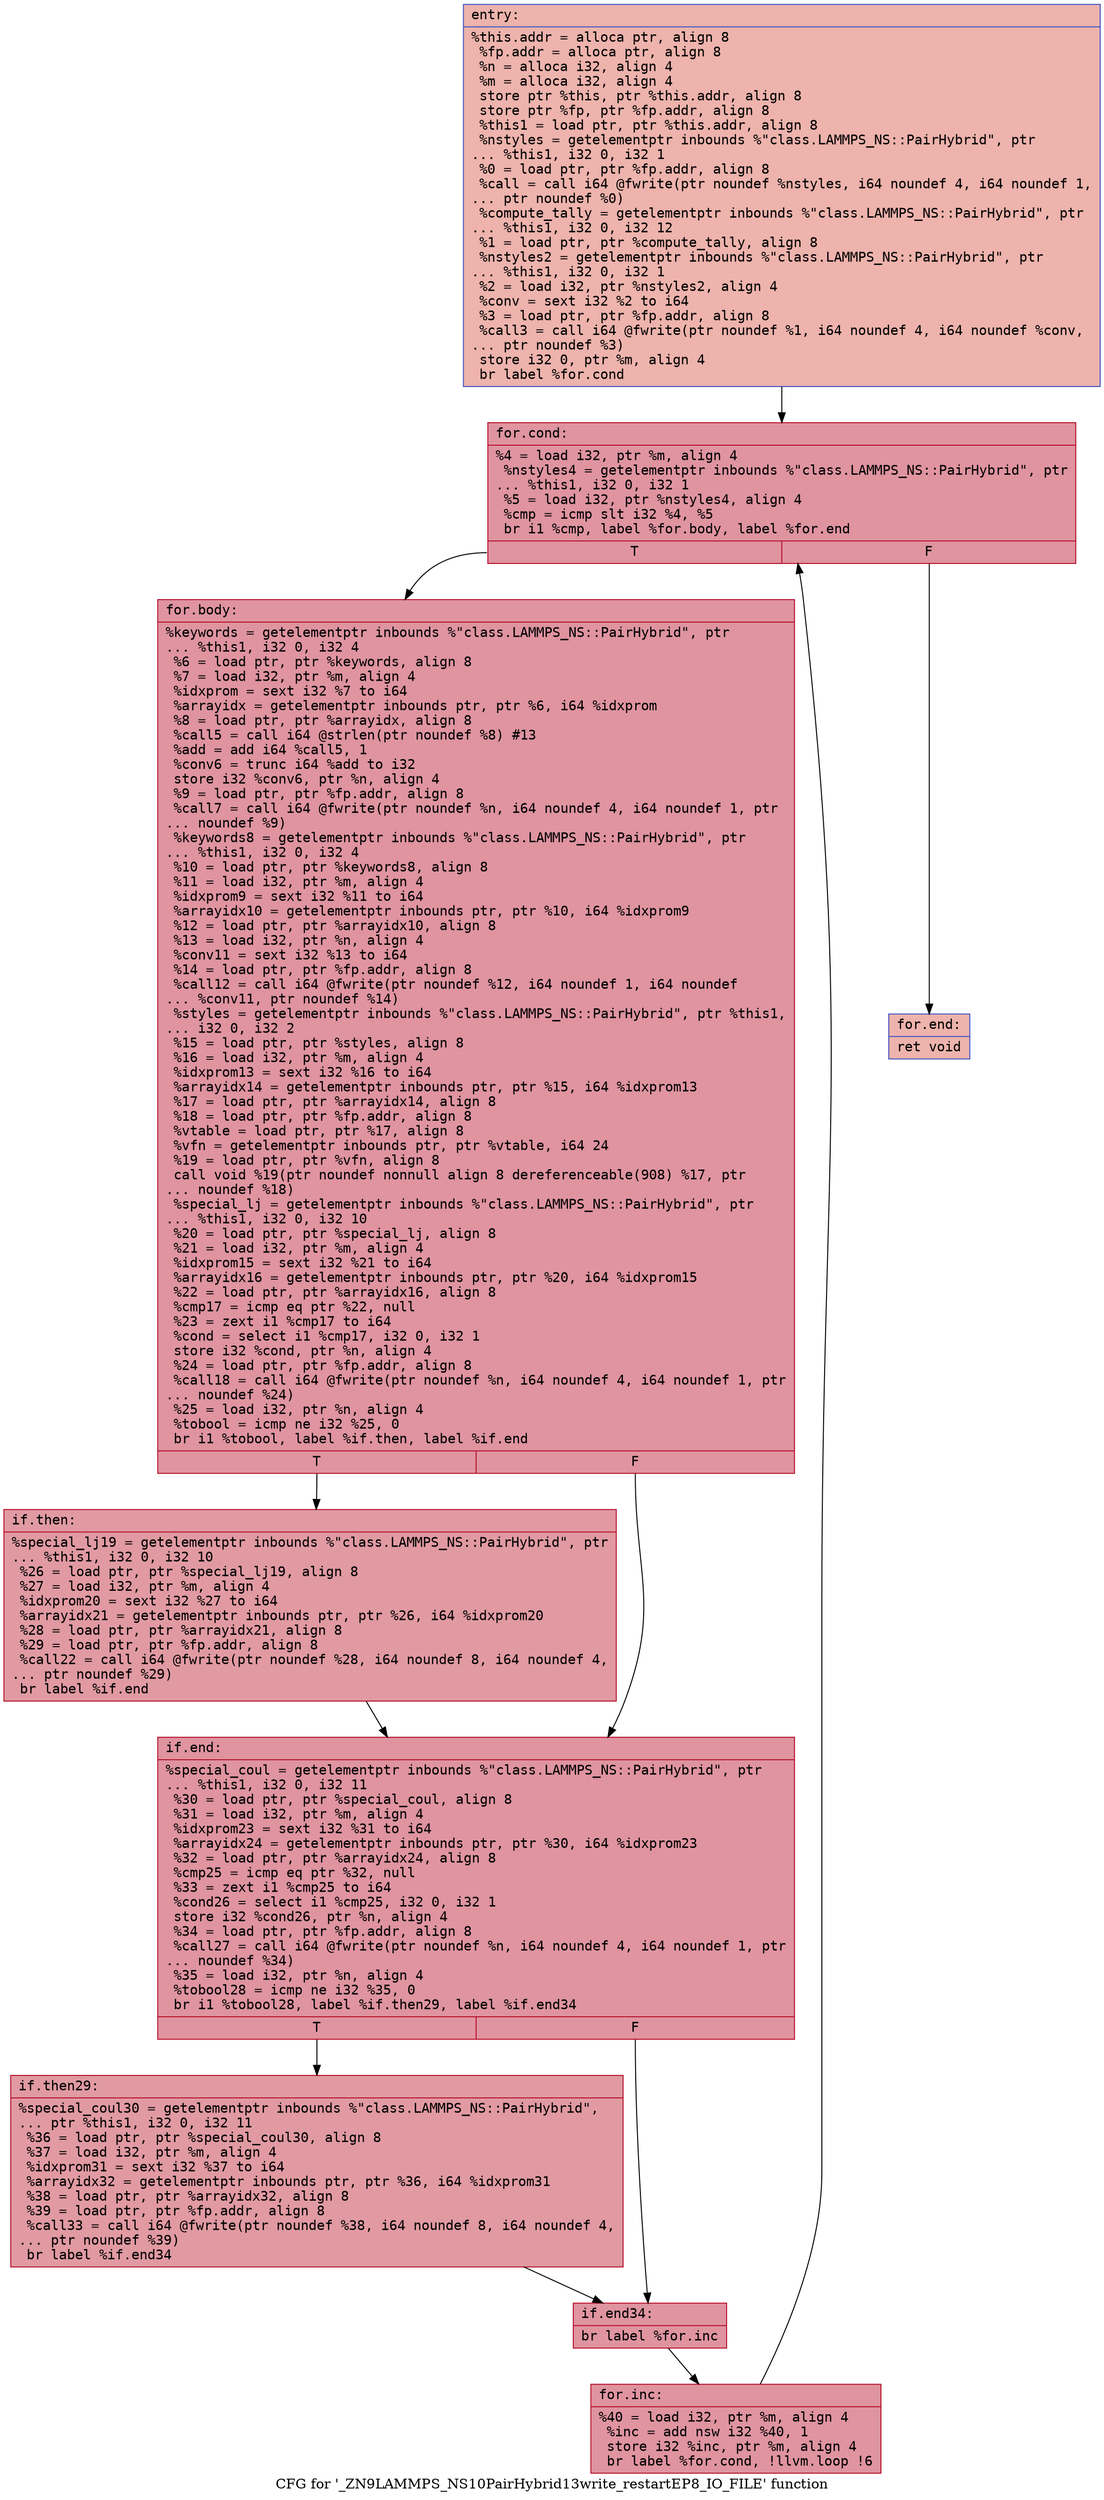 digraph "CFG for '_ZN9LAMMPS_NS10PairHybrid13write_restartEP8_IO_FILE' function" {
	label="CFG for '_ZN9LAMMPS_NS10PairHybrid13write_restartEP8_IO_FILE' function";

	Node0x55975a6fc780 [shape=record,color="#3d50c3ff", style=filled, fillcolor="#d6524470" fontname="Courier",label="{entry:\l|  %this.addr = alloca ptr, align 8\l  %fp.addr = alloca ptr, align 8\l  %n = alloca i32, align 4\l  %m = alloca i32, align 4\l  store ptr %this, ptr %this.addr, align 8\l  store ptr %fp, ptr %fp.addr, align 8\l  %this1 = load ptr, ptr %this.addr, align 8\l  %nstyles = getelementptr inbounds %\"class.LAMMPS_NS::PairHybrid\", ptr\l... %this1, i32 0, i32 1\l  %0 = load ptr, ptr %fp.addr, align 8\l  %call = call i64 @fwrite(ptr noundef %nstyles, i64 noundef 4, i64 noundef 1,\l... ptr noundef %0)\l  %compute_tally = getelementptr inbounds %\"class.LAMMPS_NS::PairHybrid\", ptr\l... %this1, i32 0, i32 12\l  %1 = load ptr, ptr %compute_tally, align 8\l  %nstyles2 = getelementptr inbounds %\"class.LAMMPS_NS::PairHybrid\", ptr\l... %this1, i32 0, i32 1\l  %2 = load i32, ptr %nstyles2, align 4\l  %conv = sext i32 %2 to i64\l  %3 = load ptr, ptr %fp.addr, align 8\l  %call3 = call i64 @fwrite(ptr noundef %1, i64 noundef 4, i64 noundef %conv,\l... ptr noundef %3)\l  store i32 0, ptr %m, align 4\l  br label %for.cond\l}"];
	Node0x55975a6fc780 -> Node0x55975a7061d0[tooltip="entry -> for.cond\nProbability 100.00%" ];
	Node0x55975a7061d0 [shape=record,color="#b70d28ff", style=filled, fillcolor="#b70d2870" fontname="Courier",label="{for.cond:\l|  %4 = load i32, ptr %m, align 4\l  %nstyles4 = getelementptr inbounds %\"class.LAMMPS_NS::PairHybrid\", ptr\l... %this1, i32 0, i32 1\l  %5 = load i32, ptr %nstyles4, align 4\l  %cmp = icmp slt i32 %4, %5\l  br i1 %cmp, label %for.body, label %for.end\l|{<s0>T|<s1>F}}"];
	Node0x55975a7061d0:s0 -> Node0x55975a706510[tooltip="for.cond -> for.body\nProbability 96.88%" ];
	Node0x55975a7061d0:s1 -> Node0x55975a706590[tooltip="for.cond -> for.end\nProbability 3.12%" ];
	Node0x55975a706510 [shape=record,color="#b70d28ff", style=filled, fillcolor="#b70d2870" fontname="Courier",label="{for.body:\l|  %keywords = getelementptr inbounds %\"class.LAMMPS_NS::PairHybrid\", ptr\l... %this1, i32 0, i32 4\l  %6 = load ptr, ptr %keywords, align 8\l  %7 = load i32, ptr %m, align 4\l  %idxprom = sext i32 %7 to i64\l  %arrayidx = getelementptr inbounds ptr, ptr %6, i64 %idxprom\l  %8 = load ptr, ptr %arrayidx, align 8\l  %call5 = call i64 @strlen(ptr noundef %8) #13\l  %add = add i64 %call5, 1\l  %conv6 = trunc i64 %add to i32\l  store i32 %conv6, ptr %n, align 4\l  %9 = load ptr, ptr %fp.addr, align 8\l  %call7 = call i64 @fwrite(ptr noundef %n, i64 noundef 4, i64 noundef 1, ptr\l... noundef %9)\l  %keywords8 = getelementptr inbounds %\"class.LAMMPS_NS::PairHybrid\", ptr\l... %this1, i32 0, i32 4\l  %10 = load ptr, ptr %keywords8, align 8\l  %11 = load i32, ptr %m, align 4\l  %idxprom9 = sext i32 %11 to i64\l  %arrayidx10 = getelementptr inbounds ptr, ptr %10, i64 %idxprom9\l  %12 = load ptr, ptr %arrayidx10, align 8\l  %13 = load i32, ptr %n, align 4\l  %conv11 = sext i32 %13 to i64\l  %14 = load ptr, ptr %fp.addr, align 8\l  %call12 = call i64 @fwrite(ptr noundef %12, i64 noundef 1, i64 noundef\l... %conv11, ptr noundef %14)\l  %styles = getelementptr inbounds %\"class.LAMMPS_NS::PairHybrid\", ptr %this1,\l... i32 0, i32 2\l  %15 = load ptr, ptr %styles, align 8\l  %16 = load i32, ptr %m, align 4\l  %idxprom13 = sext i32 %16 to i64\l  %arrayidx14 = getelementptr inbounds ptr, ptr %15, i64 %idxprom13\l  %17 = load ptr, ptr %arrayidx14, align 8\l  %18 = load ptr, ptr %fp.addr, align 8\l  %vtable = load ptr, ptr %17, align 8\l  %vfn = getelementptr inbounds ptr, ptr %vtable, i64 24\l  %19 = load ptr, ptr %vfn, align 8\l  call void %19(ptr noundef nonnull align 8 dereferenceable(908) %17, ptr\l... noundef %18)\l  %special_lj = getelementptr inbounds %\"class.LAMMPS_NS::PairHybrid\", ptr\l... %this1, i32 0, i32 10\l  %20 = load ptr, ptr %special_lj, align 8\l  %21 = load i32, ptr %m, align 4\l  %idxprom15 = sext i32 %21 to i64\l  %arrayidx16 = getelementptr inbounds ptr, ptr %20, i64 %idxprom15\l  %22 = load ptr, ptr %arrayidx16, align 8\l  %cmp17 = icmp eq ptr %22, null\l  %23 = zext i1 %cmp17 to i64\l  %cond = select i1 %cmp17, i32 0, i32 1\l  store i32 %cond, ptr %n, align 4\l  %24 = load ptr, ptr %fp.addr, align 8\l  %call18 = call i64 @fwrite(ptr noundef %n, i64 noundef 4, i64 noundef 1, ptr\l... noundef %24)\l  %25 = load i32, ptr %n, align 4\l  %tobool = icmp ne i32 %25, 0\l  br i1 %tobool, label %if.then, label %if.end\l|{<s0>T|<s1>F}}"];
	Node0x55975a706510:s0 -> Node0x55975a7089d0[tooltip="for.body -> if.then\nProbability 62.50%" ];
	Node0x55975a706510:s1 -> Node0x55975a708a40[tooltip="for.body -> if.end\nProbability 37.50%" ];
	Node0x55975a7089d0 [shape=record,color="#b70d28ff", style=filled, fillcolor="#bb1b2c70" fontname="Courier",label="{if.then:\l|  %special_lj19 = getelementptr inbounds %\"class.LAMMPS_NS::PairHybrid\", ptr\l... %this1, i32 0, i32 10\l  %26 = load ptr, ptr %special_lj19, align 8\l  %27 = load i32, ptr %m, align 4\l  %idxprom20 = sext i32 %27 to i64\l  %arrayidx21 = getelementptr inbounds ptr, ptr %26, i64 %idxprom20\l  %28 = load ptr, ptr %arrayidx21, align 8\l  %29 = load ptr, ptr %fp.addr, align 8\l  %call22 = call i64 @fwrite(ptr noundef %28, i64 noundef 8, i64 noundef 4,\l... ptr noundef %29)\l  br label %if.end\l}"];
	Node0x55975a7089d0 -> Node0x55975a708a40[tooltip="if.then -> if.end\nProbability 100.00%" ];
	Node0x55975a708a40 [shape=record,color="#b70d28ff", style=filled, fillcolor="#b70d2870" fontname="Courier",label="{if.end:\l|  %special_coul = getelementptr inbounds %\"class.LAMMPS_NS::PairHybrid\", ptr\l... %this1, i32 0, i32 11\l  %30 = load ptr, ptr %special_coul, align 8\l  %31 = load i32, ptr %m, align 4\l  %idxprom23 = sext i32 %31 to i64\l  %arrayidx24 = getelementptr inbounds ptr, ptr %30, i64 %idxprom23\l  %32 = load ptr, ptr %arrayidx24, align 8\l  %cmp25 = icmp eq ptr %32, null\l  %33 = zext i1 %cmp25 to i64\l  %cond26 = select i1 %cmp25, i32 0, i32 1\l  store i32 %cond26, ptr %n, align 4\l  %34 = load ptr, ptr %fp.addr, align 8\l  %call27 = call i64 @fwrite(ptr noundef %n, i64 noundef 4, i64 noundef 1, ptr\l... noundef %34)\l  %35 = load i32, ptr %n, align 4\l  %tobool28 = icmp ne i32 %35, 0\l  br i1 %tobool28, label %if.then29, label %if.end34\l|{<s0>T|<s1>F}}"];
	Node0x55975a708a40:s0 -> Node0x55975a659460[tooltip="if.end -> if.then29\nProbability 62.50%" ];
	Node0x55975a708a40:s1 -> Node0x55975a709d70[tooltip="if.end -> if.end34\nProbability 37.50%" ];
	Node0x55975a659460 [shape=record,color="#b70d28ff", style=filled, fillcolor="#bb1b2c70" fontname="Courier",label="{if.then29:\l|  %special_coul30 = getelementptr inbounds %\"class.LAMMPS_NS::PairHybrid\",\l... ptr %this1, i32 0, i32 11\l  %36 = load ptr, ptr %special_coul30, align 8\l  %37 = load i32, ptr %m, align 4\l  %idxprom31 = sext i32 %37 to i64\l  %arrayidx32 = getelementptr inbounds ptr, ptr %36, i64 %idxprom31\l  %38 = load ptr, ptr %arrayidx32, align 8\l  %39 = load ptr, ptr %fp.addr, align 8\l  %call33 = call i64 @fwrite(ptr noundef %38, i64 noundef 8, i64 noundef 4,\l... ptr noundef %39)\l  br label %if.end34\l}"];
	Node0x55975a659460 -> Node0x55975a709d70[tooltip="if.then29 -> if.end34\nProbability 100.00%" ];
	Node0x55975a709d70 [shape=record,color="#b70d28ff", style=filled, fillcolor="#b70d2870" fontname="Courier",label="{if.end34:\l|  br label %for.inc\l}"];
	Node0x55975a709d70 -> Node0x55975a70a4f0[tooltip="if.end34 -> for.inc\nProbability 100.00%" ];
	Node0x55975a70a4f0 [shape=record,color="#b70d28ff", style=filled, fillcolor="#b70d2870" fontname="Courier",label="{for.inc:\l|  %40 = load i32, ptr %m, align 4\l  %inc = add nsw i32 %40, 1\l  store i32 %inc, ptr %m, align 4\l  br label %for.cond, !llvm.loop !6\l}"];
	Node0x55975a70a4f0 -> Node0x55975a7061d0[tooltip="for.inc -> for.cond\nProbability 100.00%" ];
	Node0x55975a706590 [shape=record,color="#3d50c3ff", style=filled, fillcolor="#d6524470" fontname="Courier",label="{for.end:\l|  ret void\l}"];
}
